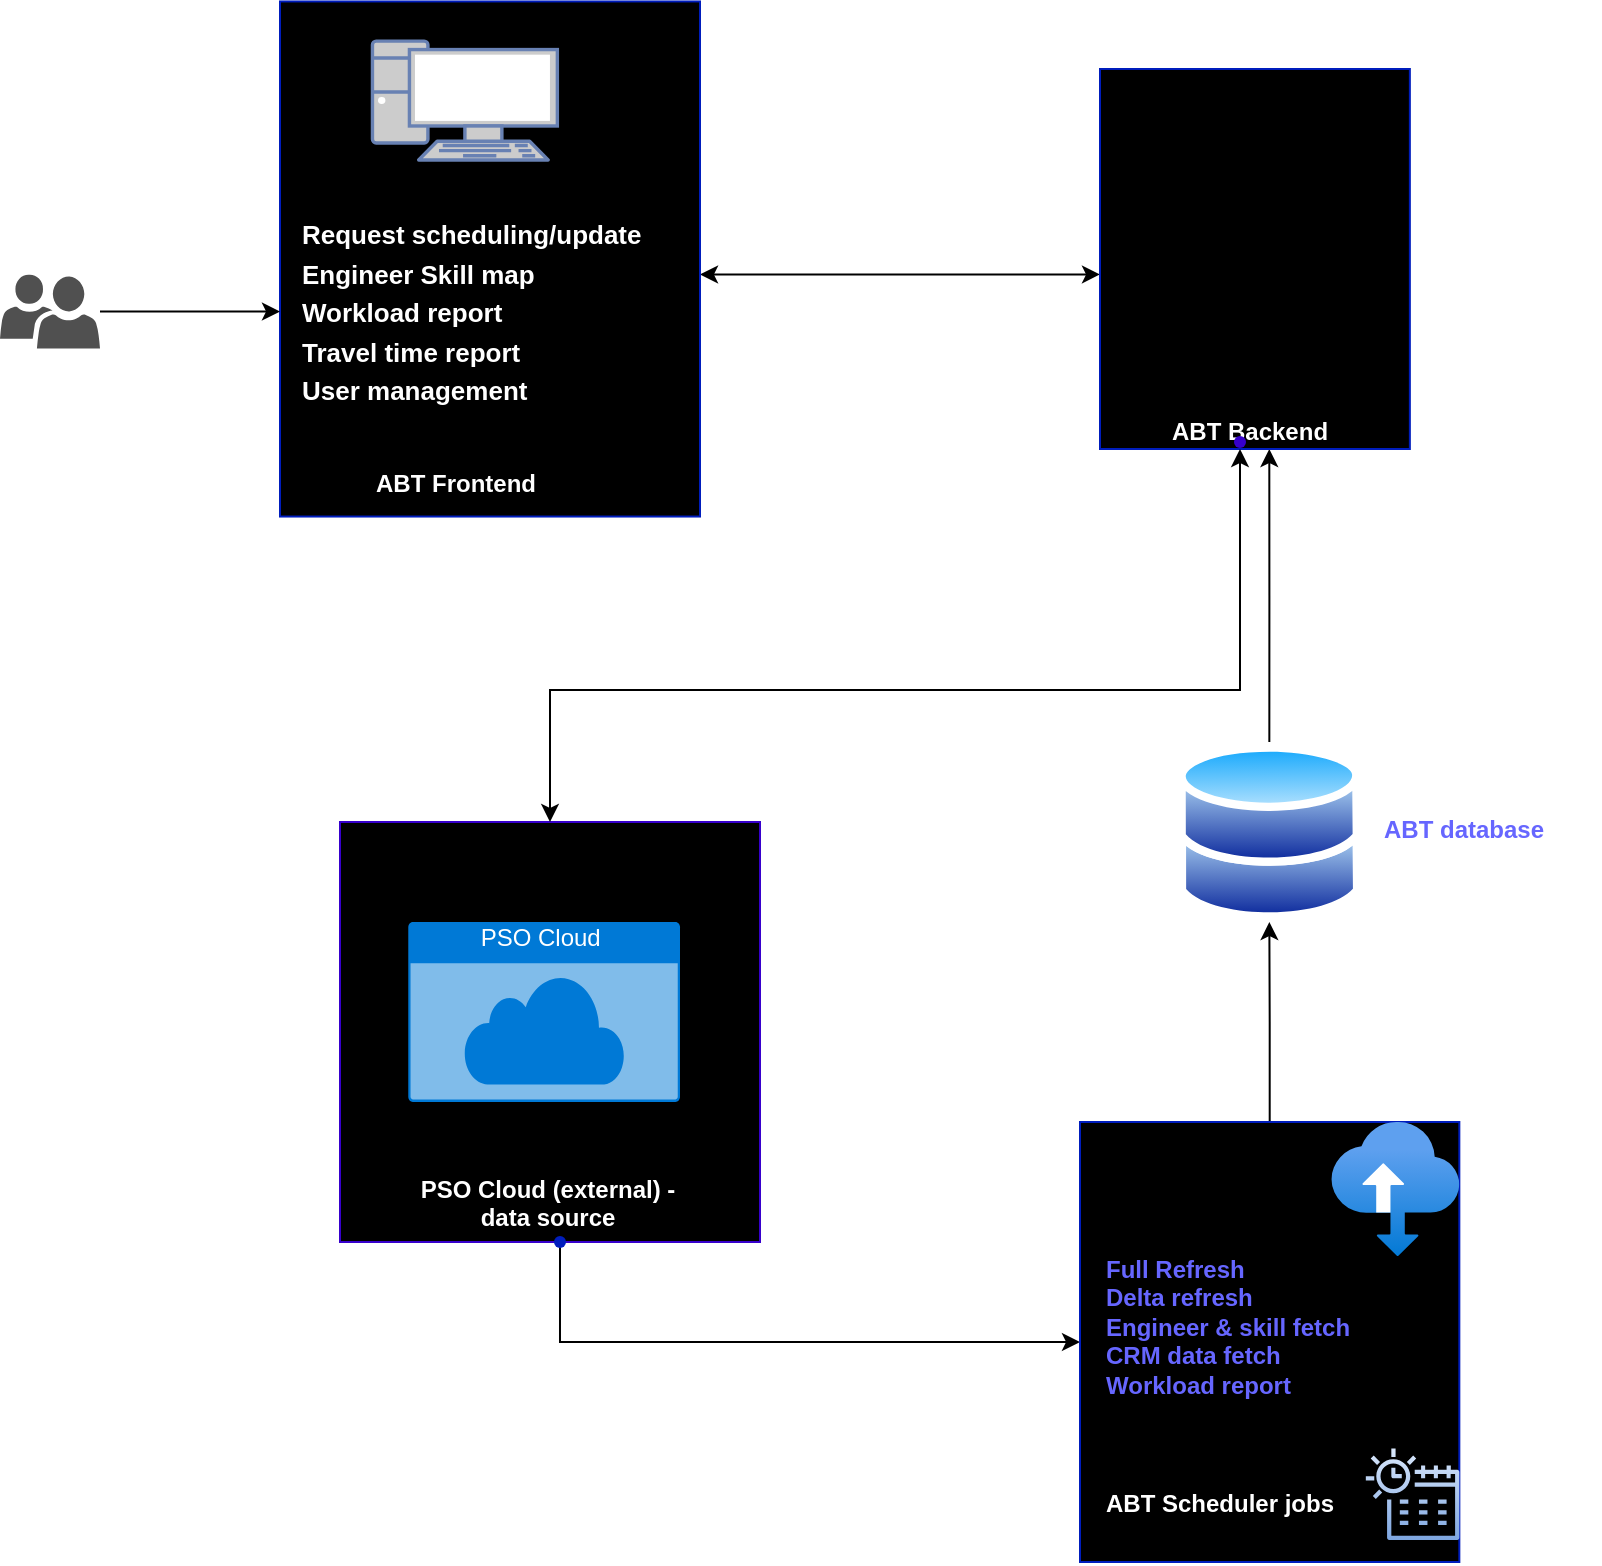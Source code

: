 <mxfile version="21.6.5" type="github">
  <diagram name="Page-1" id="jJ233dx57cCnCxgMQ6GR">
    <mxGraphModel dx="1400" dy="787" grid="1" gridSize="10" guides="1" tooltips="1" connect="1" arrows="1" fold="1" page="1" pageScale="1" pageWidth="850" pageHeight="1100" math="0" shadow="0">
      <root>
        <mxCell id="0" />
        <mxCell id="1" parent="0" />
        <mxCell id="4AOIQKXu4geX-LOXQFWw-69" value="" style="edgeStyle=orthogonalEdgeStyle;rounded=0;orthogonalLoop=1;jettySize=auto;html=1;startArrow=classic;startFill=1;" edge="1" parent="1">
          <mxGeometry relative="1" as="geometry">
            <mxPoint x="380" y="156.228" as="sourcePoint" />
            <mxPoint x="580" y="156.228" as="targetPoint" />
          </mxGeometry>
        </mxCell>
        <mxCell id="4AOIQKXu4geX-LOXQFWw-1" value="" style="group;movable=1;resizable=1;rotatable=1;deletable=1;editable=1;locked=0;connectable=1;aspect=fixed;fillColor=#000000;fontColor=default;strokeColor=#001DBC;labelBackgroundColor=none;" vertex="1" connectable="0" parent="1">
          <mxGeometry x="170" y="19.73" width="210" height="257.54" as="geometry" />
        </mxCell>
        <mxCell id="4AOIQKXu4geX-LOXQFWw-49" value="&lt;div style=&quot;text-align: center;&quot;&gt;&lt;b style=&quot;&quot;&gt;&lt;font color=&quot;#ffffff&quot;&gt;ABT Frontend&lt;/font&gt;&lt;/b&gt;&lt;/div&gt;" style="text;whiteSpace=wrap;html=1;" vertex="1" parent="4AOIQKXu4geX-LOXQFWw-1">
          <mxGeometry x="46.23" y="227.54" width="137.08" height="30" as="geometry" />
        </mxCell>
        <mxCell id="4AOIQKXu4geX-LOXQFWw-52" value="" style="fontColor=#0066CC;verticalAlign=top;verticalLabelPosition=bottom;labelPosition=center;align=center;html=1;outlineConnect=0;fillColor=#CCCCCC;strokeColor=#6881B3;gradientColor=none;gradientDirection=north;strokeWidth=2;shape=mxgraph.networks.pc;" vertex="1" parent="4AOIQKXu4geX-LOXQFWw-1">
          <mxGeometry x="46.226" y="19.811" width="92.453" height="59.432" as="geometry" />
        </mxCell>
        <mxCell id="4AOIQKXu4geX-LOXQFWw-56" value="&lt;div style=&quot;font-size: 13px; line-height: 150%;&quot;&gt;&lt;b style=&quot;&quot;&gt;&lt;font style=&quot;font-size: 13px;&quot; color=&quot;#ffffff&quot;&gt;Request scheduling/update&lt;/font&gt;&lt;/b&gt;&lt;/div&gt;&lt;div style=&quot;font-size: 13px; line-height: 150%;&quot;&gt;&lt;b style=&quot;&quot;&gt;&lt;font style=&quot;font-size: 13px;&quot; color=&quot;#ffffff&quot;&gt;Engineer Skill map&lt;br&gt;Workload report&lt;/font&gt;&lt;/b&gt;&lt;/div&gt;&lt;div style=&quot;font-size: 13px; line-height: 150%;&quot;&gt;&lt;b style=&quot;&quot;&gt;&lt;font style=&quot;font-size: 13px;&quot; color=&quot;#ffffff&quot;&gt;Travel time report&lt;/font&gt;&lt;/b&gt;&lt;/div&gt;&lt;div style=&quot;font-size: 13px; line-height: 150%;&quot;&gt;&lt;b style=&quot;&quot;&gt;&lt;font style=&quot;font-size: 13px;&quot; color=&quot;#ffffff&quot;&gt;User management&lt;/font&gt;&lt;/b&gt;&lt;/div&gt;" style="text;whiteSpace=wrap;html=1;align=left;" vertex="1" parent="4AOIQKXu4geX-LOXQFWw-1">
          <mxGeometry x="8.96" y="100" width="175.95" height="110" as="geometry" />
        </mxCell>
        <mxCell id="4AOIQKXu4geX-LOXQFWw-59" value="" style="shape=image;html=1;verticalAlign=top;verticalLabelPosition=bottom;labelBackgroundColor=#ffffff;imageAspect=0;aspect=fixed;image=https://cdn0.iconfinder.com/data/icons/long-shadow-web-icons/512/angular-symbol-128.png" vertex="1" parent="4AOIQKXu4geX-LOXQFWw-1">
          <mxGeometry x="184.906" width="25.093" height="25.093" as="geometry" />
        </mxCell>
        <mxCell id="4AOIQKXu4geX-LOXQFWw-15" value="" style="group" vertex="1" connectable="0" parent="1">
          <mxGeometry x="200" y="430" width="220" height="212" as="geometry" />
        </mxCell>
        <mxCell id="4AOIQKXu4geX-LOXQFWw-12" value="" style="whiteSpace=wrap;html=1;aspect=fixed;fillColor=#000000;fontColor=#ffffff;strokeColor=#3700CC;rounded=0;glass=0;shadow=0;" vertex="1" parent="4AOIQKXu4geX-LOXQFWw-15">
          <mxGeometry width="210" height="210" as="geometry" />
        </mxCell>
        <mxCell id="4AOIQKXu4geX-LOXQFWw-21" value="" style="edgeStyle=orthogonalEdgeStyle;rounded=0;orthogonalLoop=1;jettySize=auto;html=1;" edge="1" parent="4AOIQKXu4geX-LOXQFWw-15">
          <mxGeometry relative="1" as="geometry">
            <mxPoint x="72.828" y="75.55" as="sourcePoint" />
            <mxPoint x="72.861" y="120" as="targetPoint" />
          </mxGeometry>
        </mxCell>
        <mxCell id="4AOIQKXu4geX-LOXQFWw-89" style="edgeStyle=orthogonalEdgeStyle;rounded=0;orthogonalLoop=1;jettySize=auto;html=1;exitX=0.5;exitY=0;exitDx=0;exitDy=0;" edge="1" parent="4AOIQKXu4geX-LOXQFWw-15" source="4AOIQKXu4geX-LOXQFWw-48">
          <mxGeometry relative="1" as="geometry">
            <mxPoint x="72.861" y="75.55" as="targetPoint" />
          </mxGeometry>
        </mxCell>
        <mxCell id="4AOIQKXu4geX-LOXQFWw-48" value="&lt;div style=&quot;text-align: center;&quot;&gt;&lt;b style=&quot;&quot;&gt;&lt;font color=&quot;#ffffff&quot;&gt;PSO Cloud (external) - data source&lt;/font&gt;&lt;/b&gt;&lt;/div&gt;" style="text;whiteSpace=wrap;html=1;" vertex="1" parent="4AOIQKXu4geX-LOXQFWw-15">
          <mxGeometry x="25.69" y="170" width="154.31" height="42" as="geometry" />
        </mxCell>
        <mxCell id="4AOIQKXu4geX-LOXQFWw-97" value="PSO Cloud&amp;nbsp;" style="html=1;whiteSpace=wrap;strokeColor=none;fillColor=#0079D6;labelPosition=center;verticalLabelPosition=middle;verticalAlign=top;align=center;fontSize=12;outlineConnect=0;spacingTop=-6;fontColor=#FFFFFF;sketch=0;shape=mxgraph.sitemap.cloud;" vertex="1" parent="4AOIQKXu4geX-LOXQFWw-15">
          <mxGeometry x="34.14" y="50" width="135.86" height="90" as="geometry" />
        </mxCell>
        <mxCell id="4AOIQKXu4geX-LOXQFWw-82" value="" style="edgeStyle=orthogonalEdgeStyle;rounded=0;orthogonalLoop=1;jettySize=auto;html=1;" edge="1" parent="1" source="4AOIQKXu4geX-LOXQFWw-24" target="4AOIQKXu4geX-LOXQFWw-63">
          <mxGeometry relative="1" as="geometry" />
        </mxCell>
        <mxCell id="4AOIQKXu4geX-LOXQFWw-24" value="" style="image;aspect=fixed;perimeter=ellipsePerimeter;html=1;align=center;shadow=0;dashed=0;spacingTop=3;image=img/lib/active_directory/databases.svg;" vertex="1" parent="1">
          <mxGeometry x="618.75" y="390" width="91.84" height="90" as="geometry" />
        </mxCell>
        <mxCell id="4AOIQKXu4geX-LOXQFWw-62" value="" style="group;movable=1;resizable=1;rotatable=1;deletable=1;editable=1;locked=0;connectable=1;aspect=fixed;fillColor=#000000;fontColor=default;strokeColor=#001DBC;labelBackgroundColor=none;" vertex="1" connectable="0" parent="1">
          <mxGeometry x="580" y="53.5" width="154.93" height="190" as="geometry" />
        </mxCell>
        <mxCell id="4AOIQKXu4geX-LOXQFWw-63" value="&lt;div style=&quot;text-align: center;&quot;&gt;&lt;b style=&quot;&quot;&gt;&lt;font color=&quot;#ffffff&quot;&gt;ABT Backend&lt;/font&gt;&lt;/b&gt;&lt;/div&gt;" style="text;whiteSpace=wrap;html=1;" vertex="1" parent="4AOIQKXu4geX-LOXQFWw-62">
          <mxGeometry x="34.107" y="167.868" width="101.132" height="22.132" as="geometry" />
        </mxCell>
        <mxCell id="4AOIQKXu4geX-LOXQFWw-68" value="" style="shape=image;verticalLabelPosition=bottom;labelBackgroundColor=default;verticalAlign=top;aspect=fixed;imageAspect=0;image=https://static.javatpoint.com/tutorial/webapi/images/web-api-tutorial.png;" vertex="1" parent="4AOIQKXu4geX-LOXQFWw-62">
          <mxGeometry x="37.13" y="54.67" width="80.66" height="80.66" as="geometry" />
        </mxCell>
        <mxCell id="4AOIQKXu4geX-LOXQFWw-74" value="" style="edgeStyle=orthogonalEdgeStyle;rounded=0;orthogonalLoop=1;jettySize=auto;html=1;endArrow=classic;endFill=1;entryX=0;entryY=0.602;entryDx=0;entryDy=0;entryPerimeter=0;" edge="1" parent="1" source="4AOIQKXu4geX-LOXQFWw-73" target="4AOIQKXu4geX-LOXQFWw-1">
          <mxGeometry relative="1" as="geometry">
            <mxPoint x="240" y="180" as="targetPoint" />
          </mxGeometry>
        </mxCell>
        <mxCell id="4AOIQKXu4geX-LOXQFWw-73" value="" style="sketch=0;pointerEvents=1;shadow=0;dashed=0;html=1;strokeColor=none;labelPosition=center;verticalLabelPosition=bottom;verticalAlign=top;align=center;fillColor=#505050;shape=mxgraph.mscae.intune.user_group" vertex="1" parent="1">
          <mxGeometry x="30" y="156.23" width="50" height="37" as="geometry" />
        </mxCell>
        <mxCell id="4AOIQKXu4geX-LOXQFWw-83" value="" style="edgeStyle=orthogonalEdgeStyle;rounded=0;orthogonalLoop=1;jettySize=auto;html=1;" edge="1" parent="1" source="4AOIQKXu4geX-LOXQFWw-75" target="4AOIQKXu4geX-LOXQFWw-24">
          <mxGeometry relative="1" as="geometry" />
        </mxCell>
        <mxCell id="4AOIQKXu4geX-LOXQFWw-105" value="" style="edgeStyle=orthogonalEdgeStyle;rounded=0;orthogonalLoop=1;jettySize=auto;html=1;" edge="1" parent="1" source="4AOIQKXu4geX-LOXQFWw-104" target="4AOIQKXu4geX-LOXQFWw-75">
          <mxGeometry relative="1" as="geometry">
            <Array as="points">
              <mxPoint x="310" y="690" />
            </Array>
          </mxGeometry>
        </mxCell>
        <mxCell id="4AOIQKXu4geX-LOXQFWw-75" value="" style="group;movable=1;resizable=1;rotatable=1;deletable=1;editable=1;locked=0;connectable=1;fillColor=#000000;fontColor=default;strokeColor=#001DBC;labelBackgroundColor=none;" vertex="1" connectable="0" parent="1">
          <mxGeometry x="570" y="580" width="189.67" height="220" as="geometry" />
        </mxCell>
        <mxCell id="4AOIQKXu4geX-LOXQFWw-76" value="&lt;div style=&quot;text-align: center;&quot;&gt;&lt;b style=&quot;&quot;&gt;&lt;font color=&quot;#ffffff&quot;&gt;ABT Scheduler jobs&lt;/font&gt;&lt;/b&gt;&lt;/div&gt;" style="text;whiteSpace=wrap;html=1;" vertex="1" parent="4AOIQKXu4geX-LOXQFWw-75">
          <mxGeometry x="11.157" y="176.808" width="143.245" height="25.157" as="geometry" />
        </mxCell>
        <mxCell id="4AOIQKXu4geX-LOXQFWw-81" value="" style="sketch=0;outlineConnect=0;gradientColor=#7ea6e0;fillColor=#dae8fc;strokeColor=#6c8ebf;dashed=0;verticalLabelPosition=bottom;verticalAlign=top;align=center;html=1;fontSize=12;fontStyle=0;aspect=fixed;pointerEvents=1;shape=mxgraph.aws4.eventbridge_scheduler;" vertex="1" parent="4AOIQKXu4geX-LOXQFWw-75">
          <mxGeometry x="142.911" y="162.763" width="46.759" height="46.759" as="geometry" />
        </mxCell>
        <mxCell id="4AOIQKXu4geX-LOXQFWw-22" value="&lt;h4 style=&quot;line-height: 130%;&quot;&gt;&lt;br&gt;&lt;/h4&gt;" style="image;aspect=fixed;html=1;points=[];align=center;fontSize=12;image=img/lib/azure2/storage/Import_Export_Jobs.svg;" vertex="1" parent="4AOIQKXu4geX-LOXQFWw-75">
          <mxGeometry x="125.67" width="64" height="67" as="geometry" />
        </mxCell>
        <mxCell id="4AOIQKXu4geX-LOXQFWw-45" value="&lt;div style=&quot;&quot;&gt;&lt;font color=&quot;#6666ff&quot;&gt;&lt;b&gt;Full Refresh&amp;nbsp;&lt;/b&gt;&lt;/font&gt;&lt;/div&gt;&lt;div style=&quot;&quot;&gt;&lt;font color=&quot;#6666ff&quot;&gt;&lt;b&gt;Delta refresh&lt;/b&gt;&lt;/font&gt;&lt;/div&gt;&lt;div style=&quot;&quot;&gt;&lt;font color=&quot;#6666ff&quot;&gt;&lt;b&gt;Engineer &amp;amp; skill fetch&lt;/b&gt;&lt;/font&gt;&lt;/div&gt;&lt;div style=&quot;&quot;&gt;&lt;font color=&quot;#6666ff&quot;&gt;&lt;b&gt;CRM data fetch&lt;/b&gt;&lt;/font&gt;&lt;/div&gt;&lt;div style=&quot;&quot;&gt;&lt;font color=&quot;#6666ff&quot;&gt;&lt;b&gt;Workload report&lt;/b&gt;&lt;/font&gt;&lt;/div&gt;" style="text;whiteSpace=wrap;html=1;align=left;" vertex="1" parent="4AOIQKXu4geX-LOXQFWw-75">
          <mxGeometry x="11.16" y="60" width="138.84" height="90" as="geometry" />
        </mxCell>
        <mxCell id="4AOIQKXu4geX-LOXQFWw-95" value="" style="shape=waypoint;sketch=0;size=6;pointerEvents=1;points=[];fillColor=#000000;resizable=0;rotatable=0;perimeter=centerPerimeter;snapToPoint=1;strokeColor=#3700CC;fontColor=#ffffff;rounded=0;glass=0;shadow=0;" vertex="1" parent="1">
          <mxGeometry x="640" y="230" width="20" height="20" as="geometry" />
        </mxCell>
        <mxCell id="4AOIQKXu4geX-LOXQFWw-96" value="" style="edgeStyle=orthogonalEdgeStyle;rounded=0;orthogonalLoop=1;jettySize=auto;html=1;startArrow=classic;startFill=1;exitX=0.5;exitY=0;exitDx=0;exitDy=0;" edge="1" parent="1" source="4AOIQKXu4geX-LOXQFWw-12">
          <mxGeometry relative="1" as="geometry">
            <mxPoint x="305.0" y="423.5" as="sourcePoint" />
            <mxPoint x="650" y="243.5" as="targetPoint" />
            <Array as="points">
              <mxPoint x="305" y="364" />
              <mxPoint x="650" y="364" />
            </Array>
          </mxGeometry>
        </mxCell>
        <mxCell id="4AOIQKXu4geX-LOXQFWw-103" value="&lt;div style=&quot;&quot;&gt;&lt;font color=&quot;#6666ff&quot;&gt;&lt;b&gt;ABT database&lt;/b&gt;&lt;/font&gt;&lt;/div&gt;" style="text;whiteSpace=wrap;html=1;align=left;" vertex="1" parent="1">
          <mxGeometry x="720" y="420" width="110" height="25" as="geometry" />
        </mxCell>
        <mxCell id="4AOIQKXu4geX-LOXQFWw-104" value="" style="shape=waypoint;sketch=0;size=6;pointerEvents=1;points=[];fillColor=#000000;resizable=0;rotatable=0;perimeter=centerPerimeter;snapToPoint=1;verticalAlign=top;strokeColor=#001DBC;gradientColor=none;labelBackgroundColor=none;" vertex="1" parent="1">
          <mxGeometry x="300.005" y="630" width="20" height="20" as="geometry" />
        </mxCell>
      </root>
    </mxGraphModel>
  </diagram>
</mxfile>
